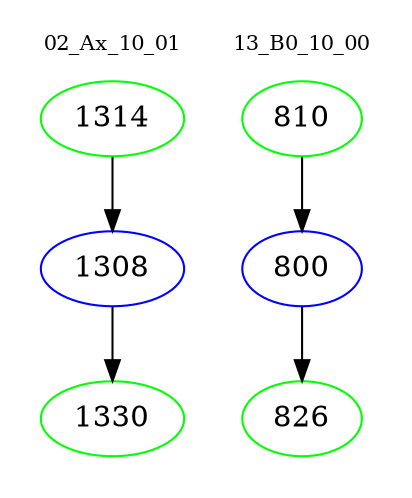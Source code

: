 digraph{
subgraph cluster_0 {
color = white
label = "02_Ax_10_01";
fontsize=10;
T0_1314 [label="1314", color="green"]
T0_1314 -> T0_1308 [color="black"]
T0_1308 [label="1308", color="blue"]
T0_1308 -> T0_1330 [color="black"]
T0_1330 [label="1330", color="green"]
}
subgraph cluster_1 {
color = white
label = "13_B0_10_00";
fontsize=10;
T1_810 [label="810", color="green"]
T1_810 -> T1_800 [color="black"]
T1_800 [label="800", color="blue"]
T1_800 -> T1_826 [color="black"]
T1_826 [label="826", color="green"]
}
}
